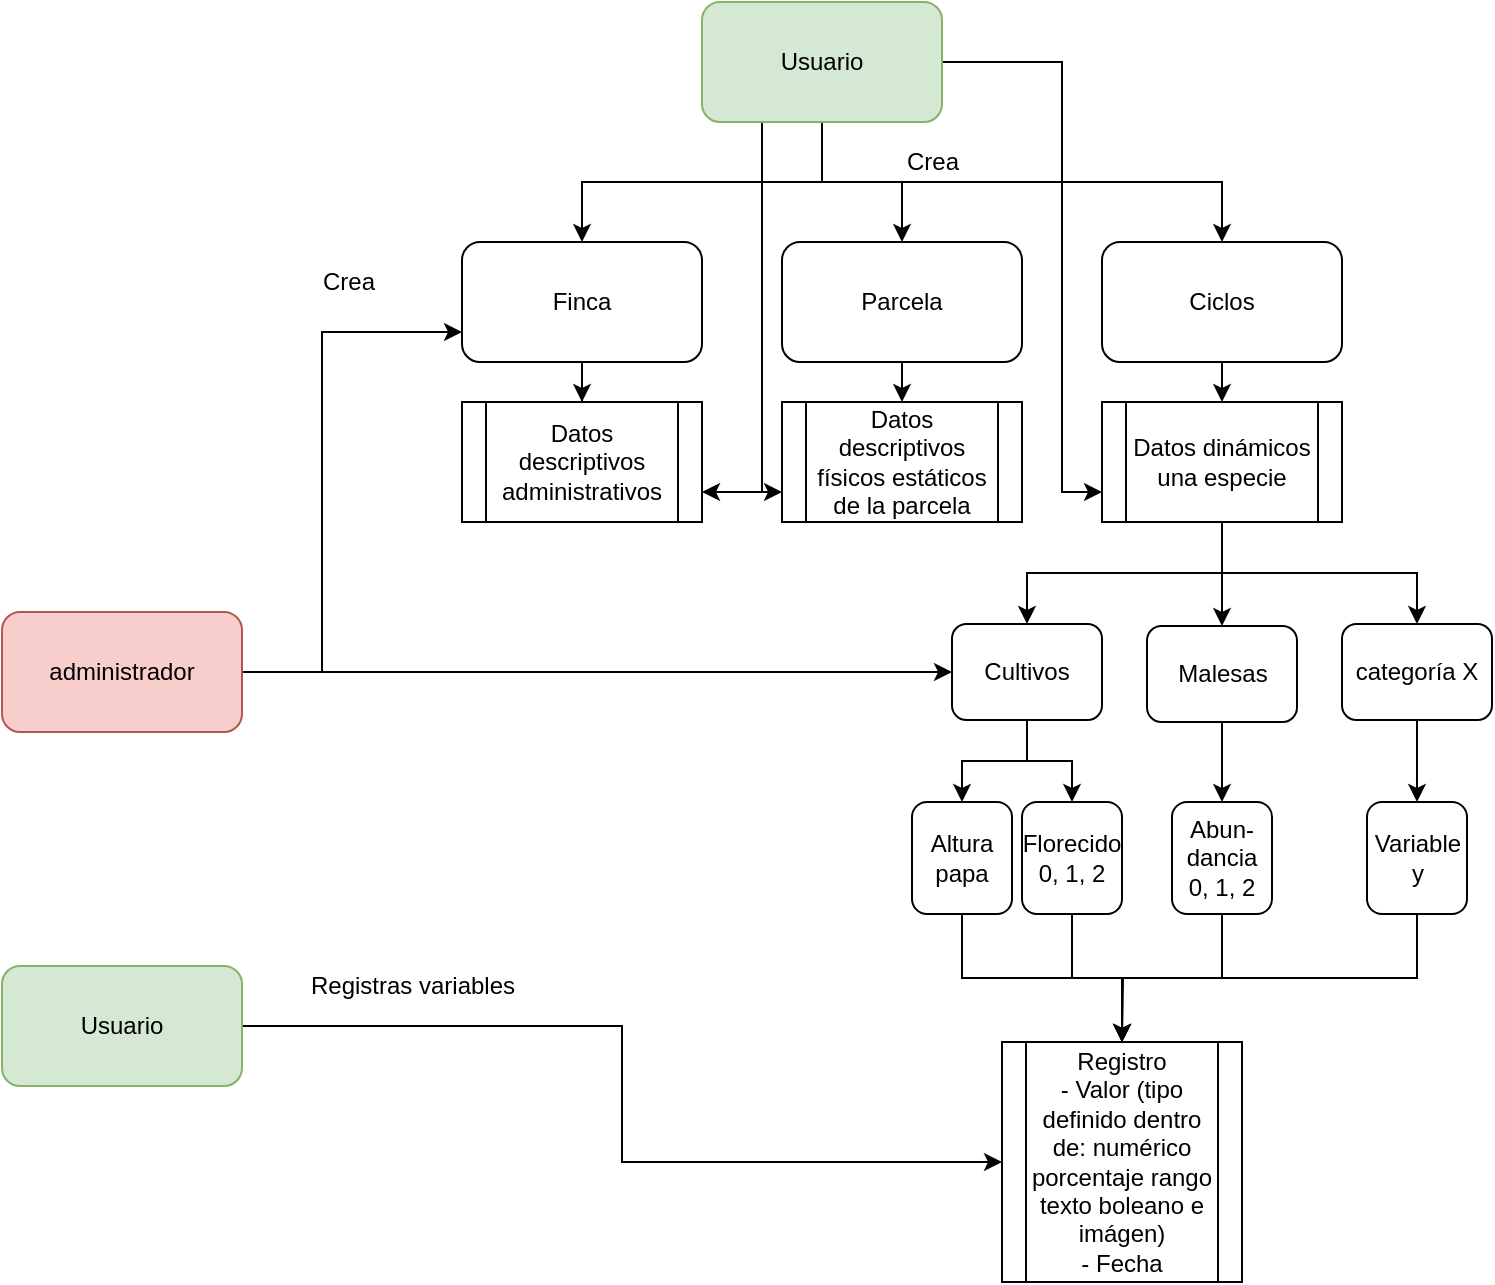 <mxfile version="12.7.0" type="github">
  <diagram id="Pf8WNJaXz8v3mVxfZ9bQ" name="Page-1">
    <mxGraphModel dx="1115" dy="773" grid="1" gridSize="10" guides="1" tooltips="1" connect="1" arrows="1" fold="1" page="1" pageScale="1" pageWidth="827" pageHeight="1169" math="0" shadow="0">
      <root>
        <mxCell id="0"/>
        <mxCell id="1" parent="0"/>
        <mxCell id="T7uKuAlKiV4LEcT5qUAH-30" style="edgeStyle=orthogonalEdgeStyle;rounded=0;orthogonalLoop=1;jettySize=auto;html=1;exitX=0.5;exitY=1;exitDx=0;exitDy=0;" parent="1" source="T7uKuAlKiV4LEcT5qUAH-2" target="T7uKuAlKiV4LEcT5qUAH-4" edge="1">
          <mxGeometry relative="1" as="geometry"/>
        </mxCell>
        <mxCell id="T7uKuAlKiV4LEcT5qUAH-2" value="Finca" style="rounded=1;whiteSpace=wrap;html=1;" parent="1" vertex="1">
          <mxGeometry x="280" y="160" width="120" height="60" as="geometry"/>
        </mxCell>
        <mxCell id="T7uKuAlKiV4LEcT5qUAH-31" style="edgeStyle=orthogonalEdgeStyle;rounded=0;orthogonalLoop=1;jettySize=auto;html=1;exitX=0.5;exitY=1;exitDx=0;exitDy=0;entryX=0.5;entryY=0;entryDx=0;entryDy=0;" parent="1" source="T7uKuAlKiV4LEcT5qUAH-3" target="T7uKuAlKiV4LEcT5qUAH-5" edge="1">
          <mxGeometry relative="1" as="geometry"/>
        </mxCell>
        <mxCell id="T7uKuAlKiV4LEcT5qUAH-3" value="Parcela" style="rounded=1;whiteSpace=wrap;html=1;" parent="1" vertex="1">
          <mxGeometry x="440" y="160" width="120" height="60" as="geometry"/>
        </mxCell>
        <mxCell id="T7uKuAlKiV4LEcT5qUAH-4" value="Datos descriptivos administrativos" style="shape=process;whiteSpace=wrap;html=1;backgroundOutline=1;" parent="1" vertex="1">
          <mxGeometry x="280" y="240" width="120" height="60" as="geometry"/>
        </mxCell>
        <mxCell id="T7uKuAlKiV4LEcT5qUAH-5" value="Datos descriptivos físicos estáticos de la parcela" style="shape=process;whiteSpace=wrap;html=1;backgroundOutline=1;" parent="1" vertex="1">
          <mxGeometry x="440" y="240" width="120" height="60" as="geometry"/>
        </mxCell>
        <mxCell id="T7uKuAlKiV4LEcT5qUAH-32" style="edgeStyle=orthogonalEdgeStyle;rounded=0;orthogonalLoop=1;jettySize=auto;html=1;exitX=0.5;exitY=1;exitDx=0;exitDy=0;entryX=0.5;entryY=0;entryDx=0;entryDy=0;" parent="1" source="T7uKuAlKiV4LEcT5qUAH-7" target="T7uKuAlKiV4LEcT5qUAH-8" edge="1">
          <mxGeometry relative="1" as="geometry"/>
        </mxCell>
        <mxCell id="T7uKuAlKiV4LEcT5qUAH-7" value="Ciclos" style="rounded=1;whiteSpace=wrap;html=1;" parent="1" vertex="1">
          <mxGeometry x="600" y="160" width="120" height="60" as="geometry"/>
        </mxCell>
        <mxCell id="T7uKuAlKiV4LEcT5qUAH-20" style="edgeStyle=orthogonalEdgeStyle;rounded=0;orthogonalLoop=1;jettySize=auto;html=1;exitX=0.5;exitY=1;exitDx=0;exitDy=0;entryX=0.5;entryY=0;entryDx=0;entryDy=0;" parent="1" source="T7uKuAlKiV4LEcT5qUAH-8" target="T7uKuAlKiV4LEcT5qUAH-52" edge="1">
          <mxGeometry relative="1" as="geometry">
            <mxPoint x="565" y="360" as="targetPoint"/>
          </mxGeometry>
        </mxCell>
        <mxCell id="T7uKuAlKiV4LEcT5qUAH-21" style="edgeStyle=orthogonalEdgeStyle;rounded=0;orthogonalLoop=1;jettySize=auto;html=1;exitX=0.5;exitY=1;exitDx=0;exitDy=0;entryX=0.5;entryY=0;entryDx=0;entryDy=0;" parent="1" source="T7uKuAlKiV4LEcT5qUAH-8" target="MoPdLQefdPZBN2O15THt-11" edge="1">
          <mxGeometry relative="1" as="geometry">
            <mxPoint x="756" y="350" as="targetPoint"/>
          </mxGeometry>
        </mxCell>
        <mxCell id="MoPdLQefdPZBN2O15THt-10" style="edgeStyle=orthogonalEdgeStyle;rounded=0;orthogonalLoop=1;jettySize=auto;html=1;entryX=0.5;entryY=0;entryDx=0;entryDy=0;" edge="1" parent="1" source="T7uKuAlKiV4LEcT5qUAH-8" target="MoPdLQefdPZBN2O15THt-9">
          <mxGeometry relative="1" as="geometry"/>
        </mxCell>
        <mxCell id="T7uKuAlKiV4LEcT5qUAH-8" value="Datos dinámicos una especie" style="shape=process;whiteSpace=wrap;html=1;backgroundOutline=1;" parent="1" vertex="1">
          <mxGeometry x="600" y="240" width="120" height="60" as="geometry"/>
        </mxCell>
        <mxCell id="T7uKuAlKiV4LEcT5qUAH-26" style="edgeStyle=orthogonalEdgeStyle;rounded=0;orthogonalLoop=1;jettySize=auto;html=1;exitX=0.5;exitY=1;exitDx=0;exitDy=0;" parent="1" source="T7uKuAlKiV4LEcT5qUAH-25" target="T7uKuAlKiV4LEcT5qUAH-2" edge="1">
          <mxGeometry relative="1" as="geometry"/>
        </mxCell>
        <mxCell id="T7uKuAlKiV4LEcT5qUAH-44" style="edgeStyle=orthogonalEdgeStyle;rounded=0;orthogonalLoop=1;jettySize=auto;html=1;exitX=0.5;exitY=1;exitDx=0;exitDy=0;entryX=0.5;entryY=0;entryDx=0;entryDy=0;" parent="1" source="T7uKuAlKiV4LEcT5qUAH-50" target="T7uKuAlKiV4LEcT5qUAH-7" edge="1">
          <mxGeometry relative="1" as="geometry">
            <Array as="points">
              <mxPoint x="460" y="130"/>
              <mxPoint x="660" y="130"/>
            </Array>
          </mxGeometry>
        </mxCell>
        <mxCell id="T7uKuAlKiV4LEcT5qUAH-46" style="edgeStyle=orthogonalEdgeStyle;rounded=0;orthogonalLoop=1;jettySize=auto;html=1;exitX=0.5;exitY=1;exitDx=0;exitDy=0;" parent="1" source="T7uKuAlKiV4LEcT5qUAH-25" target="T7uKuAlKiV4LEcT5qUAH-3" edge="1">
          <mxGeometry relative="1" as="geometry">
            <mxPoint x="460" y="110" as="sourcePoint"/>
          </mxGeometry>
        </mxCell>
        <mxCell id="T7uKuAlKiV4LEcT5qUAH-47" style="edgeStyle=orthogonalEdgeStyle;rounded=0;orthogonalLoop=1;jettySize=auto;html=1;exitX=0.25;exitY=1;exitDx=0;exitDy=0;entryX=1;entryY=0.75;entryDx=0;entryDy=0;" parent="1" source="T7uKuAlKiV4LEcT5qUAH-25" target="T7uKuAlKiV4LEcT5qUAH-4" edge="1">
          <mxGeometry relative="1" as="geometry"/>
        </mxCell>
        <mxCell id="T7uKuAlKiV4LEcT5qUAH-48" style="edgeStyle=orthogonalEdgeStyle;rounded=0;orthogonalLoop=1;jettySize=auto;html=1;exitX=0.25;exitY=1;exitDx=0;exitDy=0;entryX=0;entryY=0.75;entryDx=0;entryDy=0;" parent="1" source="T7uKuAlKiV4LEcT5qUAH-25" target="T7uKuAlKiV4LEcT5qUAH-5" edge="1">
          <mxGeometry relative="1" as="geometry">
            <Array as="points">
              <mxPoint x="430" y="285"/>
            </Array>
          </mxGeometry>
        </mxCell>
        <mxCell id="T7uKuAlKiV4LEcT5qUAH-49" style="edgeStyle=orthogonalEdgeStyle;rounded=0;orthogonalLoop=1;jettySize=auto;html=1;exitX=1;exitY=0.5;exitDx=0;exitDy=0;entryX=0;entryY=0.75;entryDx=0;entryDy=0;" parent="1" source="T7uKuAlKiV4LEcT5qUAH-25" target="T7uKuAlKiV4LEcT5qUAH-8" edge="1">
          <mxGeometry relative="1" as="geometry">
            <Array as="points">
              <mxPoint x="580" y="70"/>
              <mxPoint x="580" y="285"/>
            </Array>
          </mxGeometry>
        </mxCell>
        <mxCell id="T7uKuAlKiV4LEcT5qUAH-25" value="Usuario" style="rounded=1;whiteSpace=wrap;html=1;fillColor=#d5e8d4;strokeColor=#82b366;" parent="1" vertex="1">
          <mxGeometry x="400" y="40" width="120" height="60" as="geometry"/>
        </mxCell>
        <mxCell id="T7uKuAlKiV4LEcT5qUAH-41" style="edgeStyle=orthogonalEdgeStyle;rounded=0;orthogonalLoop=1;jettySize=auto;html=1;exitX=1;exitY=0.5;exitDx=0;exitDy=0;entryX=0;entryY=0.75;entryDx=0;entryDy=0;" parent="1" source="T7uKuAlKiV4LEcT5qUAH-33" target="T7uKuAlKiV4LEcT5qUAH-2" edge="1">
          <mxGeometry relative="1" as="geometry">
            <Array as="points">
              <mxPoint x="210" y="375"/>
              <mxPoint x="210" y="205"/>
            </Array>
          </mxGeometry>
        </mxCell>
        <mxCell id="T7uKuAlKiV4LEcT5qUAH-58" style="edgeStyle=orthogonalEdgeStyle;rounded=0;orthogonalLoop=1;jettySize=auto;html=1;exitX=1;exitY=0.5;exitDx=0;exitDy=0;entryX=0;entryY=0.5;entryDx=0;entryDy=0;" parent="1" source="T7uKuAlKiV4LEcT5qUAH-33" target="T7uKuAlKiV4LEcT5qUAH-52" edge="1">
          <mxGeometry relative="1" as="geometry"/>
        </mxCell>
        <mxCell id="T7uKuAlKiV4LEcT5qUAH-33" value="administrador" style="rounded=1;whiteSpace=wrap;html=1;fillColor=#f8cecc;strokeColor=#b85450;" parent="1" vertex="1">
          <mxGeometry x="50" y="345" width="120" height="60" as="geometry"/>
        </mxCell>
        <mxCell id="T7uKuAlKiV4LEcT5qUAH-36" value="Crea" style="text;html=1;align=center;verticalAlign=middle;resizable=0;points=[];autosize=1;" parent="1" vertex="1">
          <mxGeometry x="203" y="170" width="40" height="20" as="geometry"/>
        </mxCell>
        <mxCell id="T7uKuAlKiV4LEcT5qUAH-39" style="edgeStyle=orthogonalEdgeStyle;rounded=0;orthogonalLoop=1;jettySize=auto;html=1;exitX=1;exitY=0.5;exitDx=0;exitDy=0;entryX=0;entryY=0.5;entryDx=0;entryDy=0;" parent="1" source="T7uKuAlKiV4LEcT5qUAH-38" edge="1" target="T7uKuAlKiV4LEcT5qUAH-61">
          <mxGeometry relative="1" as="geometry">
            <mxPoint x="385.99" y="552.02" as="targetPoint"/>
          </mxGeometry>
        </mxCell>
        <mxCell id="T7uKuAlKiV4LEcT5qUAH-38" value="Usuario" style="rounded=1;whiteSpace=wrap;html=1;fillColor=#d5e8d4;strokeColor=#82b366;" parent="1" vertex="1">
          <mxGeometry x="50" y="522" width="120" height="60" as="geometry"/>
        </mxCell>
        <mxCell id="T7uKuAlKiV4LEcT5qUAH-40" value="Registras variables" style="text;html=1;align=center;verticalAlign=middle;resizable=0;points=[];autosize=1;" parent="1" vertex="1">
          <mxGeometry x="195" y="522" width="120" height="20" as="geometry"/>
        </mxCell>
        <mxCell id="T7uKuAlKiV4LEcT5qUAH-50" value="Crea" style="text;html=1;align=center;verticalAlign=middle;resizable=0;points=[];autosize=1;" parent="1" vertex="1">
          <mxGeometry x="495" y="110" width="40" height="20" as="geometry"/>
        </mxCell>
        <mxCell id="MoPdLQefdPZBN2O15THt-6" style="edgeStyle=orthogonalEdgeStyle;rounded=0;orthogonalLoop=1;jettySize=auto;html=1;exitX=0.5;exitY=1;exitDx=0;exitDy=0;entryX=0;entryY=0.5;entryDx=0;entryDy=0;" edge="1" parent="1" source="T7uKuAlKiV4LEcT5qUAH-52" target="T7uKuAlKiV4LEcT5qUAH-60">
          <mxGeometry relative="1" as="geometry"/>
        </mxCell>
        <mxCell id="MoPdLQefdPZBN2O15THt-22" style="edgeStyle=orthogonalEdgeStyle;rounded=0;orthogonalLoop=1;jettySize=auto;html=1;exitX=0.5;exitY=1;exitDx=0;exitDy=0;" edge="1" parent="1" source="T7uKuAlKiV4LEcT5qUAH-52" target="MoPdLQefdPZBN2O15THt-7">
          <mxGeometry relative="1" as="geometry"/>
        </mxCell>
        <mxCell id="T7uKuAlKiV4LEcT5qUAH-52" value="Cultivos" style="rounded=1;whiteSpace=wrap;html=1;" parent="1" vertex="1">
          <mxGeometry x="525" y="351" width="75" height="48" as="geometry"/>
        </mxCell>
        <mxCell id="MoPdLQefdPZBN2O15THt-18" style="edgeStyle=orthogonalEdgeStyle;rounded=0;orthogonalLoop=1;jettySize=auto;html=1;exitX=1;exitY=0.5;exitDx=0;exitDy=0;" edge="1" parent="1" source="T7uKuAlKiV4LEcT5qUAH-60" target="T7uKuAlKiV4LEcT5qUAH-61">
          <mxGeometry relative="1" as="geometry"/>
        </mxCell>
        <mxCell id="T7uKuAlKiV4LEcT5qUAH-60" value="Altura papa" style="rounded=1;whiteSpace=wrap;html=1;direction=south;" parent="1" vertex="1">
          <mxGeometry x="505" y="440" width="50" height="56" as="geometry"/>
        </mxCell>
        <mxCell id="T7uKuAlKiV4LEcT5qUAH-61" value="&lt;div&gt;Registro&lt;br&gt;&lt;/div&gt;&lt;div&gt;- Valor (tipo definido dentro de: numérico porcentaje rango texto boleano e imágen)&lt;/div&gt;&lt;div&gt;- Fecha&lt;br&gt;&lt;/div&gt;" style="shape=process;whiteSpace=wrap;html=1;backgroundOutline=1;" parent="1" vertex="1">
          <mxGeometry x="550" y="560" width="120" height="120" as="geometry"/>
        </mxCell>
        <mxCell id="MoPdLQefdPZBN2O15THt-19" style="edgeStyle=orthogonalEdgeStyle;rounded=0;orthogonalLoop=1;jettySize=auto;html=1;exitX=1;exitY=0.5;exitDx=0;exitDy=0;" edge="1" parent="1" source="MoPdLQefdPZBN2O15THt-3" target="T7uKuAlKiV4LEcT5qUAH-61">
          <mxGeometry relative="1" as="geometry"/>
        </mxCell>
        <mxCell id="MoPdLQefdPZBN2O15THt-3" value="Abun-dancia 0, 1, 2" style="rounded=1;whiteSpace=wrap;html=1;direction=south;" vertex="1" parent="1">
          <mxGeometry x="635" y="440" width="50" height="56" as="geometry"/>
        </mxCell>
        <mxCell id="MoPdLQefdPZBN2O15THt-21" style="edgeStyle=orthogonalEdgeStyle;rounded=0;orthogonalLoop=1;jettySize=auto;html=1;exitX=1;exitY=0.5;exitDx=0;exitDy=0;" edge="1" parent="1" source="MoPdLQefdPZBN2O15THt-7">
          <mxGeometry relative="1" as="geometry">
            <mxPoint x="610" y="560" as="targetPoint"/>
          </mxGeometry>
        </mxCell>
        <mxCell id="MoPdLQefdPZBN2O15THt-7" value="Florecido 0, 1, 2" style="rounded=1;whiteSpace=wrap;html=1;direction=south;" vertex="1" parent="1">
          <mxGeometry x="560" y="440" width="50" height="56" as="geometry"/>
        </mxCell>
        <mxCell id="MoPdLQefdPZBN2O15THt-12" style="edgeStyle=orthogonalEdgeStyle;rounded=0;orthogonalLoop=1;jettySize=auto;html=1;exitX=0.5;exitY=1;exitDx=0;exitDy=0;entryX=0;entryY=0.5;entryDx=0;entryDy=0;" edge="1" parent="1" source="MoPdLQefdPZBN2O15THt-9" target="MoPdLQefdPZBN2O15THt-3">
          <mxGeometry relative="1" as="geometry"/>
        </mxCell>
        <mxCell id="MoPdLQefdPZBN2O15THt-9" value="Malesas" style="rounded=1;whiteSpace=wrap;html=1;" vertex="1" parent="1">
          <mxGeometry x="622.5" y="352" width="75" height="48" as="geometry"/>
        </mxCell>
        <mxCell id="MoPdLQefdPZBN2O15THt-14" style="edgeStyle=orthogonalEdgeStyle;rounded=0;orthogonalLoop=1;jettySize=auto;html=1;exitX=0.5;exitY=1;exitDx=0;exitDy=0;entryX=0;entryY=0.5;entryDx=0;entryDy=0;" edge="1" parent="1" source="MoPdLQefdPZBN2O15THt-11" target="MoPdLQefdPZBN2O15THt-13">
          <mxGeometry relative="1" as="geometry"/>
        </mxCell>
        <mxCell id="MoPdLQefdPZBN2O15THt-11" value="categoría X" style="rounded=1;whiteSpace=wrap;html=1;" vertex="1" parent="1">
          <mxGeometry x="720" y="351" width="75" height="48" as="geometry"/>
        </mxCell>
        <mxCell id="MoPdLQefdPZBN2O15THt-20" style="edgeStyle=orthogonalEdgeStyle;rounded=0;orthogonalLoop=1;jettySize=auto;html=1;exitX=1;exitY=0.5;exitDx=0;exitDy=0;" edge="1" parent="1" source="MoPdLQefdPZBN2O15THt-13" target="T7uKuAlKiV4LEcT5qUAH-61">
          <mxGeometry relative="1" as="geometry"/>
        </mxCell>
        <mxCell id="MoPdLQefdPZBN2O15THt-13" value="Variable y" style="rounded=1;whiteSpace=wrap;html=1;direction=south;" vertex="1" parent="1">
          <mxGeometry x="732.5" y="440" width="50" height="56" as="geometry"/>
        </mxCell>
      </root>
    </mxGraphModel>
  </diagram>
</mxfile>

